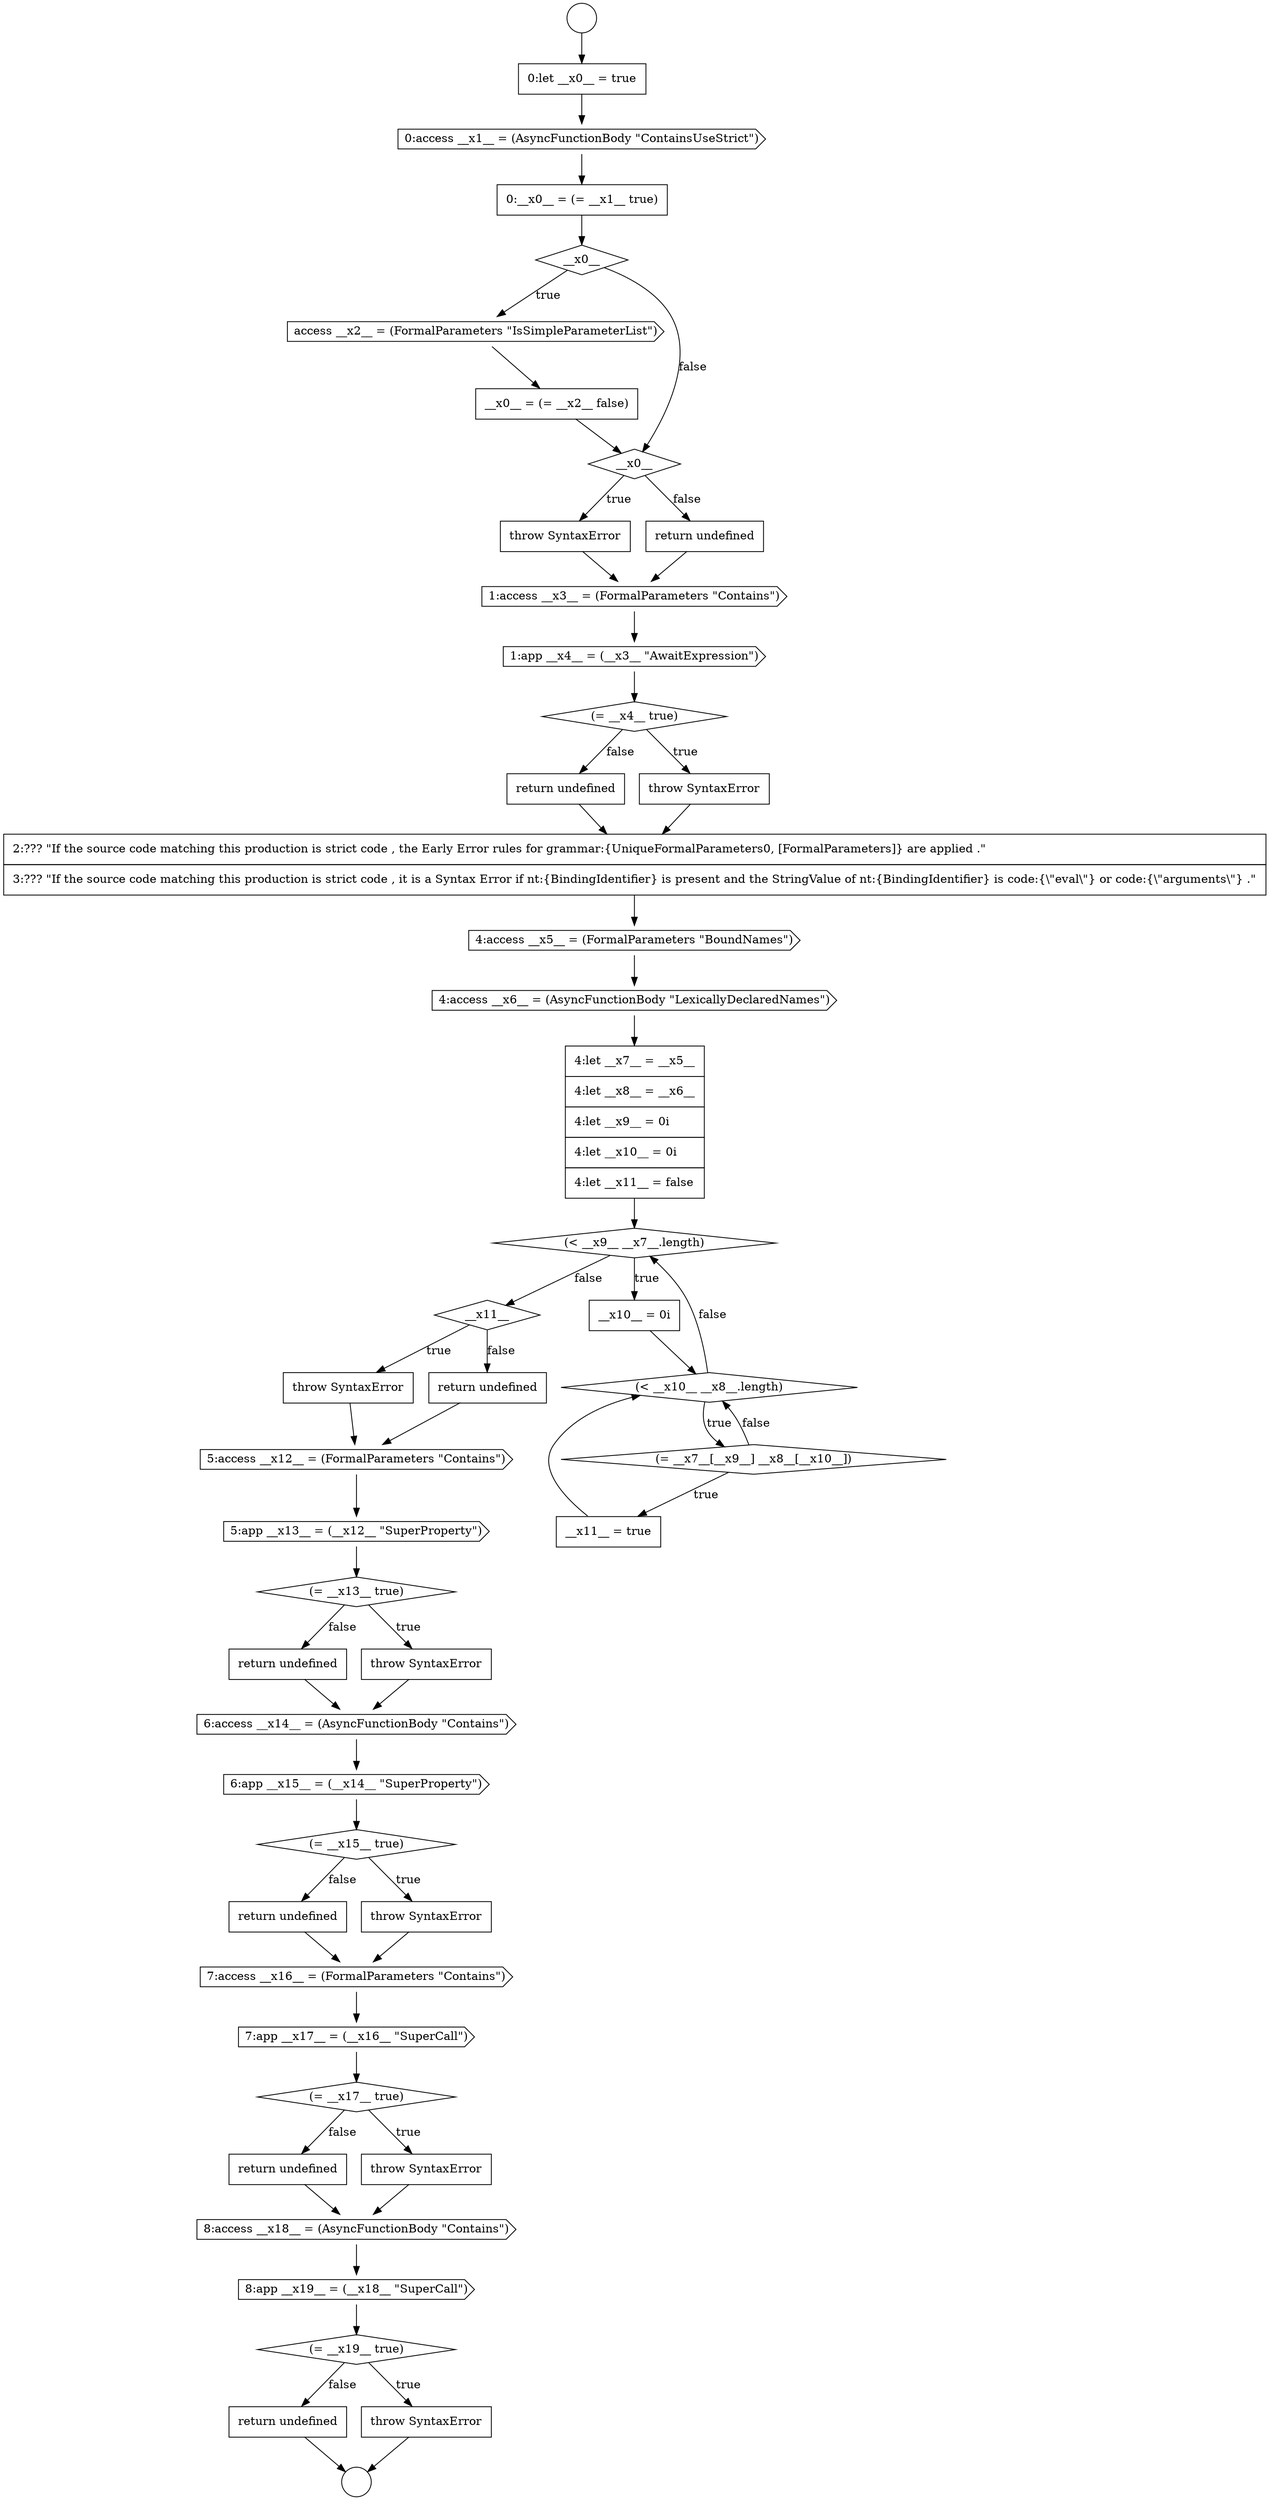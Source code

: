 digraph {
  node19804 [shape=cds, label=<<font color="black">5:app __x13__ = (__x12__ &quot;SuperProperty&quot;)</font>> color="black" fillcolor="white" style=filled]
  node19819 [shape=cds, label=<<font color="black">8:app __x19__ = (__x18__ &quot;SuperCall&quot;)</font>> color="black" fillcolor="white" style=filled]
  node19787 [shape=cds, label=<<font color="black">1:app __x4__ = (__x3__ &quot;AwaitExpression&quot;)</font>> color="black" fillcolor="white" style=filled]
  node19799 [shape=none, margin=0, label=<<font color="black">
    <table border="0" cellborder="1" cellspacing="0" cellpadding="10">
      <tr><td align="left">__x11__ = true</td></tr>
    </table>
  </font>> color="black" fillcolor="white" style=filled]
  node19812 [shape=none, margin=0, label=<<font color="black">
    <table border="0" cellborder="1" cellspacing="0" cellpadding="10">
      <tr><td align="left">return undefined</td></tr>
    </table>
  </font>> color="black" fillcolor="white" style=filled]
  node19781 [shape=cds, label=<<font color="black">access __x2__ = (FormalParameters &quot;IsSimpleParameterList&quot;)</font>> color="black" fillcolor="white" style=filled]
  node19800 [shape=diamond, label=<<font color="black">__x11__</font>> color="black" fillcolor="white" style=filled]
  node19796 [shape=none, margin=0, label=<<font color="black">
    <table border="0" cellborder="1" cellspacing="0" cellpadding="10">
      <tr><td align="left">__x10__ = 0i</td></tr>
    </table>
  </font>> color="black" fillcolor="white" style=filled]
  node19790 [shape=none, margin=0, label=<<font color="black">
    <table border="0" cellborder="1" cellspacing="0" cellpadding="10">
      <tr><td align="left">return undefined</td></tr>
    </table>
  </font>> color="black" fillcolor="white" style=filled]
  node19784 [shape=none, margin=0, label=<<font color="black">
    <table border="0" cellborder="1" cellspacing="0" cellpadding="10">
      <tr><td align="left">throw SyntaxError</td></tr>
    </table>
  </font>> color="black" fillcolor="white" style=filled]
  node19798 [shape=diamond, label=<<font color="black">(= __x7__[__x9__] __x8__[__x10__])</font>> color="black" fillcolor="white" style=filled]
  node19801 [shape=none, margin=0, label=<<font color="black">
    <table border="0" cellborder="1" cellspacing="0" cellpadding="10">
      <tr><td align="left">throw SyntaxError</td></tr>
    </table>
  </font>> color="black" fillcolor="white" style=filled]
  node19805 [shape=diamond, label=<<font color="black">(= __x13__ true)</font>> color="black" fillcolor="white" style=filled]
  node19795 [shape=diamond, label=<<font color="black">(&lt; __x9__ __x7__.length)</font>> color="black" fillcolor="white" style=filled]
  node19780 [shape=diamond, label=<<font color="black">__x0__</font>> color="black" fillcolor="white" style=filled]
  node19776 [shape=circle label=" " color="black" fillcolor="white" style=filled]
  node19808 [shape=cds, label=<<font color="black">6:access __x14__ = (AsyncFunctionBody &quot;Contains&quot;)</font>> color="black" fillcolor="white" style=filled]
  node19803 [shape=cds, label=<<font color="black">5:access __x12__ = (FormalParameters &quot;Contains&quot;)</font>> color="black" fillcolor="white" style=filled]
  node19813 [shape=cds, label=<<font color="black">7:access __x16__ = (FormalParameters &quot;Contains&quot;)</font>> color="black" fillcolor="white" style=filled]
  node19818 [shape=cds, label=<<font color="black">8:access __x18__ = (AsyncFunctionBody &quot;Contains&quot;)</font>> color="black" fillcolor="white" style=filled]
  node19786 [shape=cds, label=<<font color="black">1:access __x3__ = (FormalParameters &quot;Contains&quot;)</font>> color="black" fillcolor="white" style=filled]
  node19783 [shape=diamond, label=<<font color="black">__x0__</font>> color="black" fillcolor="white" style=filled]
  node19777 [shape=none, margin=0, label=<<font color="black">
    <table border="0" cellborder="1" cellspacing="0" cellpadding="10">
      <tr><td align="left">0:let __x0__ = true</td></tr>
    </table>
  </font>> color="black" fillcolor="white" style=filled]
  node19775 [shape=circle label=" " color="black" fillcolor="white" style=filled]
  node19807 [shape=none, margin=0, label=<<font color="black">
    <table border="0" cellborder="1" cellspacing="0" cellpadding="10">
      <tr><td align="left">return undefined</td></tr>
    </table>
  </font>> color="black" fillcolor="white" style=filled]
  node19809 [shape=cds, label=<<font color="black">6:app __x15__ = (__x14__ &quot;SuperProperty&quot;)</font>> color="black" fillcolor="white" style=filled]
  node19815 [shape=diamond, label=<<font color="black">(= __x17__ true)</font>> color="black" fillcolor="white" style=filled]
  node19822 [shape=none, margin=0, label=<<font color="black">
    <table border="0" cellborder="1" cellspacing="0" cellpadding="10">
      <tr><td align="left">return undefined</td></tr>
    </table>
  </font>> color="black" fillcolor="white" style=filled]
  node19817 [shape=none, margin=0, label=<<font color="black">
    <table border="0" cellborder="1" cellspacing="0" cellpadding="10">
      <tr><td align="left">return undefined</td></tr>
    </table>
  </font>> color="black" fillcolor="white" style=filled]
  node19797 [shape=diamond, label=<<font color="black">(&lt; __x10__ __x8__.length)</font>> color="black" fillcolor="white" style=filled]
  node19782 [shape=none, margin=0, label=<<font color="black">
    <table border="0" cellborder="1" cellspacing="0" cellpadding="10">
      <tr><td align="left">__x0__ = (= __x2__ false)</td></tr>
    </table>
  </font>> color="black" fillcolor="white" style=filled]
  node19814 [shape=cds, label=<<font color="black">7:app __x17__ = (__x16__ &quot;SuperCall&quot;)</font>> color="black" fillcolor="white" style=filled]
  node19785 [shape=none, margin=0, label=<<font color="black">
    <table border="0" cellborder="1" cellspacing="0" cellpadding="10">
      <tr><td align="left">return undefined</td></tr>
    </table>
  </font>> color="black" fillcolor="white" style=filled]
  node19802 [shape=none, margin=0, label=<<font color="black">
    <table border="0" cellborder="1" cellspacing="0" cellpadding="10">
      <tr><td align="left">return undefined</td></tr>
    </table>
  </font>> color="black" fillcolor="white" style=filled]
  node19806 [shape=none, margin=0, label=<<font color="black">
    <table border="0" cellborder="1" cellspacing="0" cellpadding="10">
      <tr><td align="left">throw SyntaxError</td></tr>
    </table>
  </font>> color="black" fillcolor="white" style=filled]
  node19789 [shape=none, margin=0, label=<<font color="black">
    <table border="0" cellborder="1" cellspacing="0" cellpadding="10">
      <tr><td align="left">throw SyntaxError</td></tr>
    </table>
  </font>> color="black" fillcolor="white" style=filled]
  node19778 [shape=cds, label=<<font color="black">0:access __x1__ = (AsyncFunctionBody &quot;ContainsUseStrict&quot;)</font>> color="black" fillcolor="white" style=filled]
  node19821 [shape=none, margin=0, label=<<font color="black">
    <table border="0" cellborder="1" cellspacing="0" cellpadding="10">
      <tr><td align="left">throw SyntaxError</td></tr>
    </table>
  </font>> color="black" fillcolor="white" style=filled]
  node19793 [shape=cds, label=<<font color="black">4:access __x6__ = (AsyncFunctionBody &quot;LexicallyDeclaredNames&quot;)</font>> color="black" fillcolor="white" style=filled]
  node19810 [shape=diamond, label=<<font color="black">(= __x15__ true)</font>> color="black" fillcolor="white" style=filled]
  node19816 [shape=none, margin=0, label=<<font color="black">
    <table border="0" cellborder="1" cellspacing="0" cellpadding="10">
      <tr><td align="left">throw SyntaxError</td></tr>
    </table>
  </font>> color="black" fillcolor="white" style=filled]
  node19788 [shape=diamond, label=<<font color="black">(= __x4__ true)</font>> color="black" fillcolor="white" style=filled]
  node19791 [shape=none, margin=0, label=<<font color="black">
    <table border="0" cellborder="1" cellspacing="0" cellpadding="10">
      <tr><td align="left">2:??? &quot;If the source code matching this production is strict code , the Early Error rules for grammar:{UniqueFormalParameters0, [FormalParameters]} are applied .&quot;</td></tr>
      <tr><td align="left">3:??? &quot;If the source code matching this production is strict code , it is a Syntax Error if nt:{BindingIdentifier} is present and the StringValue of nt:{BindingIdentifier} is code:{\&quot;eval\&quot;} or code:{\&quot;arguments\&quot;} .&quot;</td></tr>
    </table>
  </font>> color="black" fillcolor="white" style=filled]
  node19820 [shape=diamond, label=<<font color="black">(= __x19__ true)</font>> color="black" fillcolor="white" style=filled]
  node19792 [shape=cds, label=<<font color="black">4:access __x5__ = (FormalParameters &quot;BoundNames&quot;)</font>> color="black" fillcolor="white" style=filled]
  node19811 [shape=none, margin=0, label=<<font color="black">
    <table border="0" cellborder="1" cellspacing="0" cellpadding="10">
      <tr><td align="left">throw SyntaxError</td></tr>
    </table>
  </font>> color="black" fillcolor="white" style=filled]
  node19779 [shape=none, margin=0, label=<<font color="black">
    <table border="0" cellborder="1" cellspacing="0" cellpadding="10">
      <tr><td align="left">0:__x0__ = (= __x1__ true)</td></tr>
    </table>
  </font>> color="black" fillcolor="white" style=filled]
  node19794 [shape=none, margin=0, label=<<font color="black">
    <table border="0" cellborder="1" cellspacing="0" cellpadding="10">
      <tr><td align="left">4:let __x7__ = __x5__</td></tr>
      <tr><td align="left">4:let __x8__ = __x6__</td></tr>
      <tr><td align="left">4:let __x9__ = 0i</td></tr>
      <tr><td align="left">4:let __x10__ = 0i</td></tr>
      <tr><td align="left">4:let __x11__ = false</td></tr>
    </table>
  </font>> color="black" fillcolor="white" style=filled]
  node19787 -> node19788 [ color="black"]
  node19809 -> node19810 [ color="black"]
  node19798 -> node19799 [label=<<font color="black">true</font>> color="black"]
  node19798 -> node19797 [label=<<font color="black">false</font>> color="black"]
  node19810 -> node19811 [label=<<font color="black">true</font>> color="black"]
  node19810 -> node19812 [label=<<font color="black">false</font>> color="black"]
  node19822 -> node19776 [ color="black"]
  node19808 -> node19809 [ color="black"]
  node19800 -> node19801 [label=<<font color="black">true</font>> color="black"]
  node19800 -> node19802 [label=<<font color="black">false</font>> color="black"]
  node19775 -> node19777 [ color="black"]
  node19807 -> node19808 [ color="black"]
  node19817 -> node19818 [ color="black"]
  node19819 -> node19820 [ color="black"]
  node19801 -> node19803 [ color="black"]
  node19779 -> node19780 [ color="black"]
  node19802 -> node19803 [ color="black"]
  node19813 -> node19814 [ color="black"]
  node19804 -> node19805 [ color="black"]
  node19781 -> node19782 [ color="black"]
  node19790 -> node19791 [ color="black"]
  node19812 -> node19813 [ color="black"]
  node19811 -> node19813 [ color="black"]
  node19786 -> node19787 [ color="black"]
  node19780 -> node19781 [label=<<font color="black">true</font>> color="black"]
  node19780 -> node19783 [label=<<font color="black">false</font>> color="black"]
  node19818 -> node19819 [ color="black"]
  node19795 -> node19796 [label=<<font color="black">true</font>> color="black"]
  node19795 -> node19800 [label=<<font color="black">false</font>> color="black"]
  node19777 -> node19778 [ color="black"]
  node19814 -> node19815 [ color="black"]
  node19816 -> node19818 [ color="black"]
  node19806 -> node19808 [ color="black"]
  node19803 -> node19804 [ color="black"]
  node19793 -> node19794 [ color="black"]
  node19821 -> node19776 [ color="black"]
  node19782 -> node19783 [ color="black"]
  node19794 -> node19795 [ color="black"]
  node19820 -> node19821 [label=<<font color="black">true</font>> color="black"]
  node19820 -> node19822 [label=<<font color="black">false</font>> color="black"]
  node19785 -> node19786 [ color="black"]
  node19778 -> node19779 [ color="black"]
  node19797 -> node19798 [label=<<font color="black">true</font>> color="black"]
  node19797 -> node19795 [label=<<font color="black">false</font>> color="black"]
  node19815 -> node19816 [label=<<font color="black">true</font>> color="black"]
  node19815 -> node19817 [label=<<font color="black">false</font>> color="black"]
  node19799 -> node19797 [ color="black"]
  node19792 -> node19793 [ color="black"]
  node19805 -> node19806 [label=<<font color="black">true</font>> color="black"]
  node19805 -> node19807 [label=<<font color="black">false</font>> color="black"]
  node19791 -> node19792 [ color="black"]
  node19796 -> node19797 [ color="black"]
  node19783 -> node19784 [label=<<font color="black">true</font>> color="black"]
  node19783 -> node19785 [label=<<font color="black">false</font>> color="black"]
  node19784 -> node19786 [ color="black"]
  node19789 -> node19791 [ color="black"]
  node19788 -> node19789 [label=<<font color="black">true</font>> color="black"]
  node19788 -> node19790 [label=<<font color="black">false</font>> color="black"]
}
